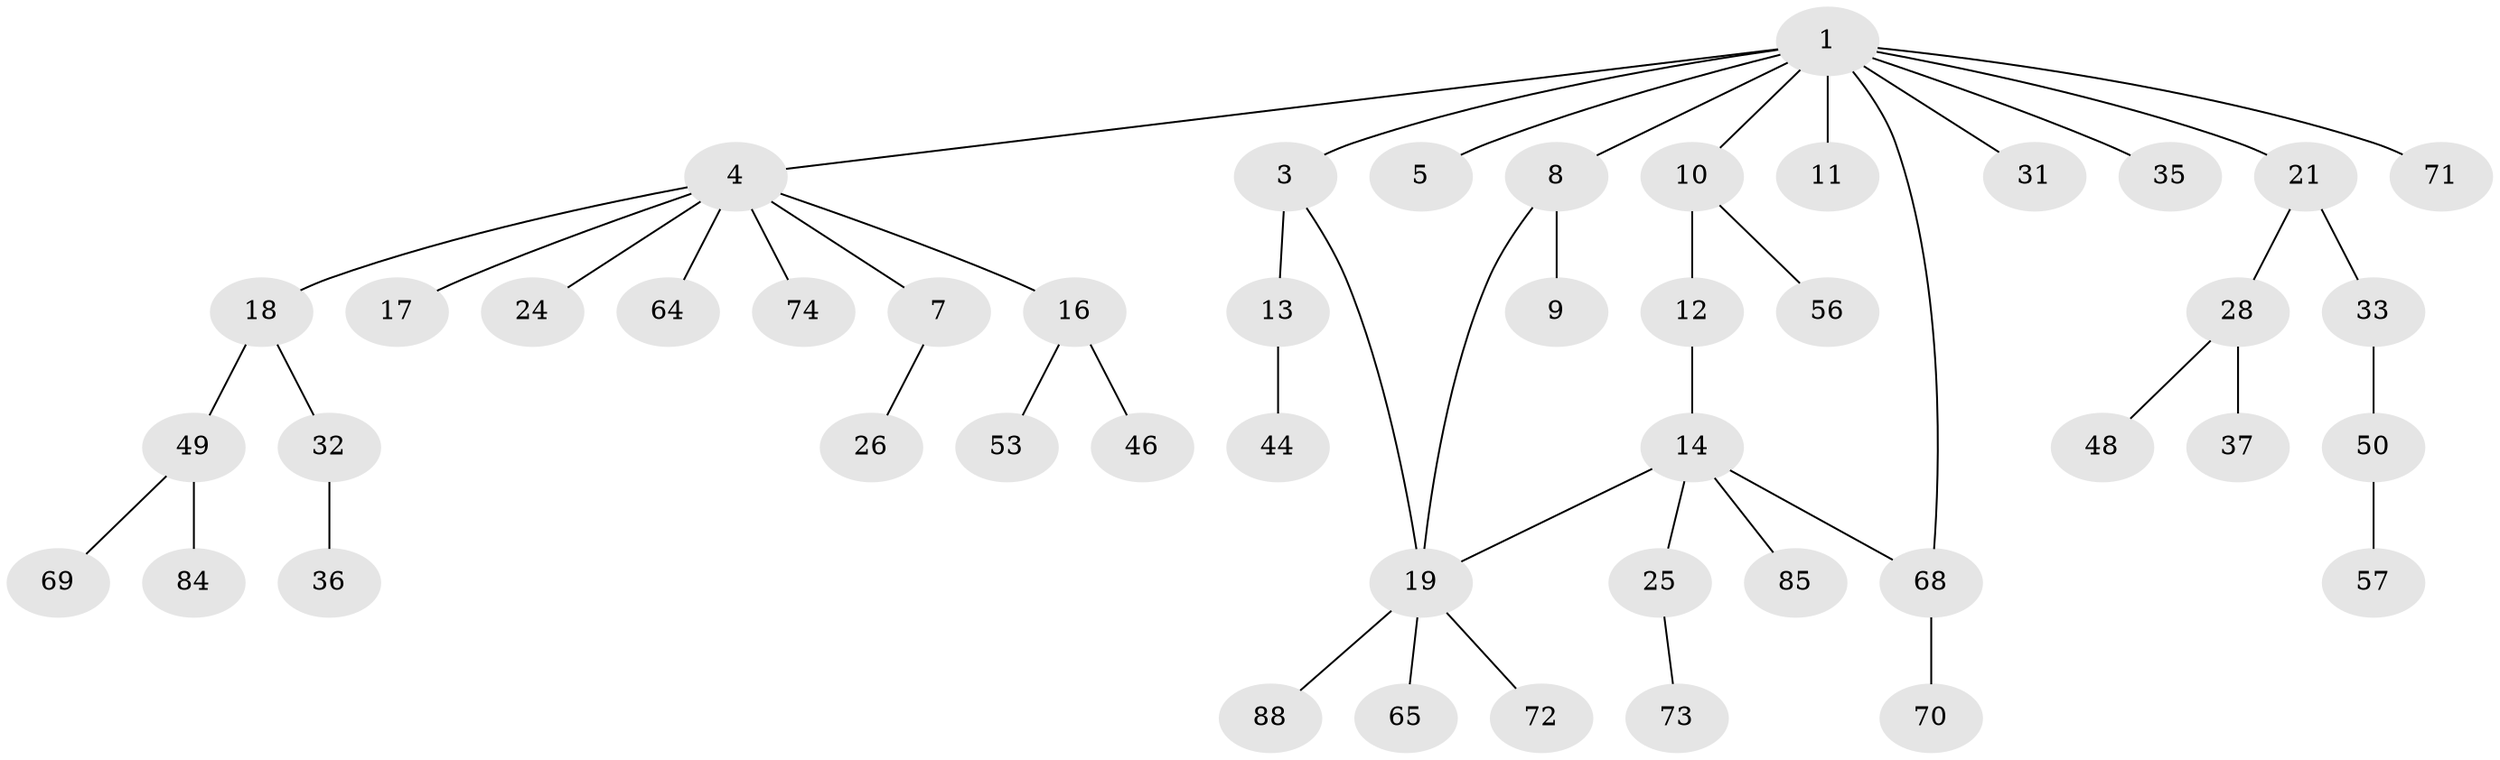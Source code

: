 // original degree distribution, {6: 0.042105263157894736, 3: 0.17894736842105263, 1: 0.4631578947368421, 4: 0.06315789473684211, 2: 0.24210526315789474, 5: 0.010526315789473684}
// Generated by graph-tools (version 1.1) at 2025/13/03/09/25 04:13:16]
// undirected, 47 vertices, 49 edges
graph export_dot {
graph [start="1"]
  node [color=gray90,style=filled];
  1 [super="+2"];
  3;
  4 [super="+30+6"];
  5;
  7 [super="+55"];
  8;
  9 [super="+47+27"];
  10 [super="+82"];
  11 [super="+20"];
  12 [super="+77"];
  13 [super="+58"];
  14 [super="+66+52"];
  16 [super="+29+23"];
  17;
  18 [super="+54+41+94"];
  19 [super="+51+34+80"];
  21 [super="+43+22"];
  24;
  25;
  26;
  28;
  31;
  32;
  33 [super="+89"];
  35;
  36 [super="+63"];
  37 [super="+38"];
  44;
  46 [super="+78+62"];
  48;
  49;
  50;
  53;
  56 [super="+90"];
  57 [super="+67"];
  64;
  65;
  68 [super="+86+76"];
  69;
  70;
  71;
  72 [super="+92"];
  73 [super="+87"];
  74;
  84;
  85;
  88;
  1 -- 5;
  1 -- 8;
  1 -- 11;
  1 -- 21;
  1 -- 35;
  1 -- 3;
  1 -- 4;
  1 -- 71;
  1 -- 10;
  1 -- 31;
  1 -- 68;
  3 -- 13;
  3 -- 19;
  4 -- 7;
  4 -- 16;
  4 -- 74;
  4 -- 64;
  4 -- 24;
  4 -- 17;
  4 -- 18;
  7 -- 26;
  8 -- 9;
  8 -- 19;
  10 -- 12;
  10 -- 56;
  12 -- 14;
  13 -- 44;
  14 -- 25;
  14 -- 19;
  14 -- 85;
  14 -- 68;
  16 -- 53;
  16 -- 46;
  18 -- 32;
  18 -- 49;
  19 -- 88;
  19 -- 72;
  19 -- 65;
  21 -- 28;
  21 -- 33;
  25 -- 73;
  28 -- 37;
  28 -- 48;
  32 -- 36;
  33 -- 50;
  49 -- 69;
  49 -- 84;
  50 -- 57;
  68 -- 70;
}

